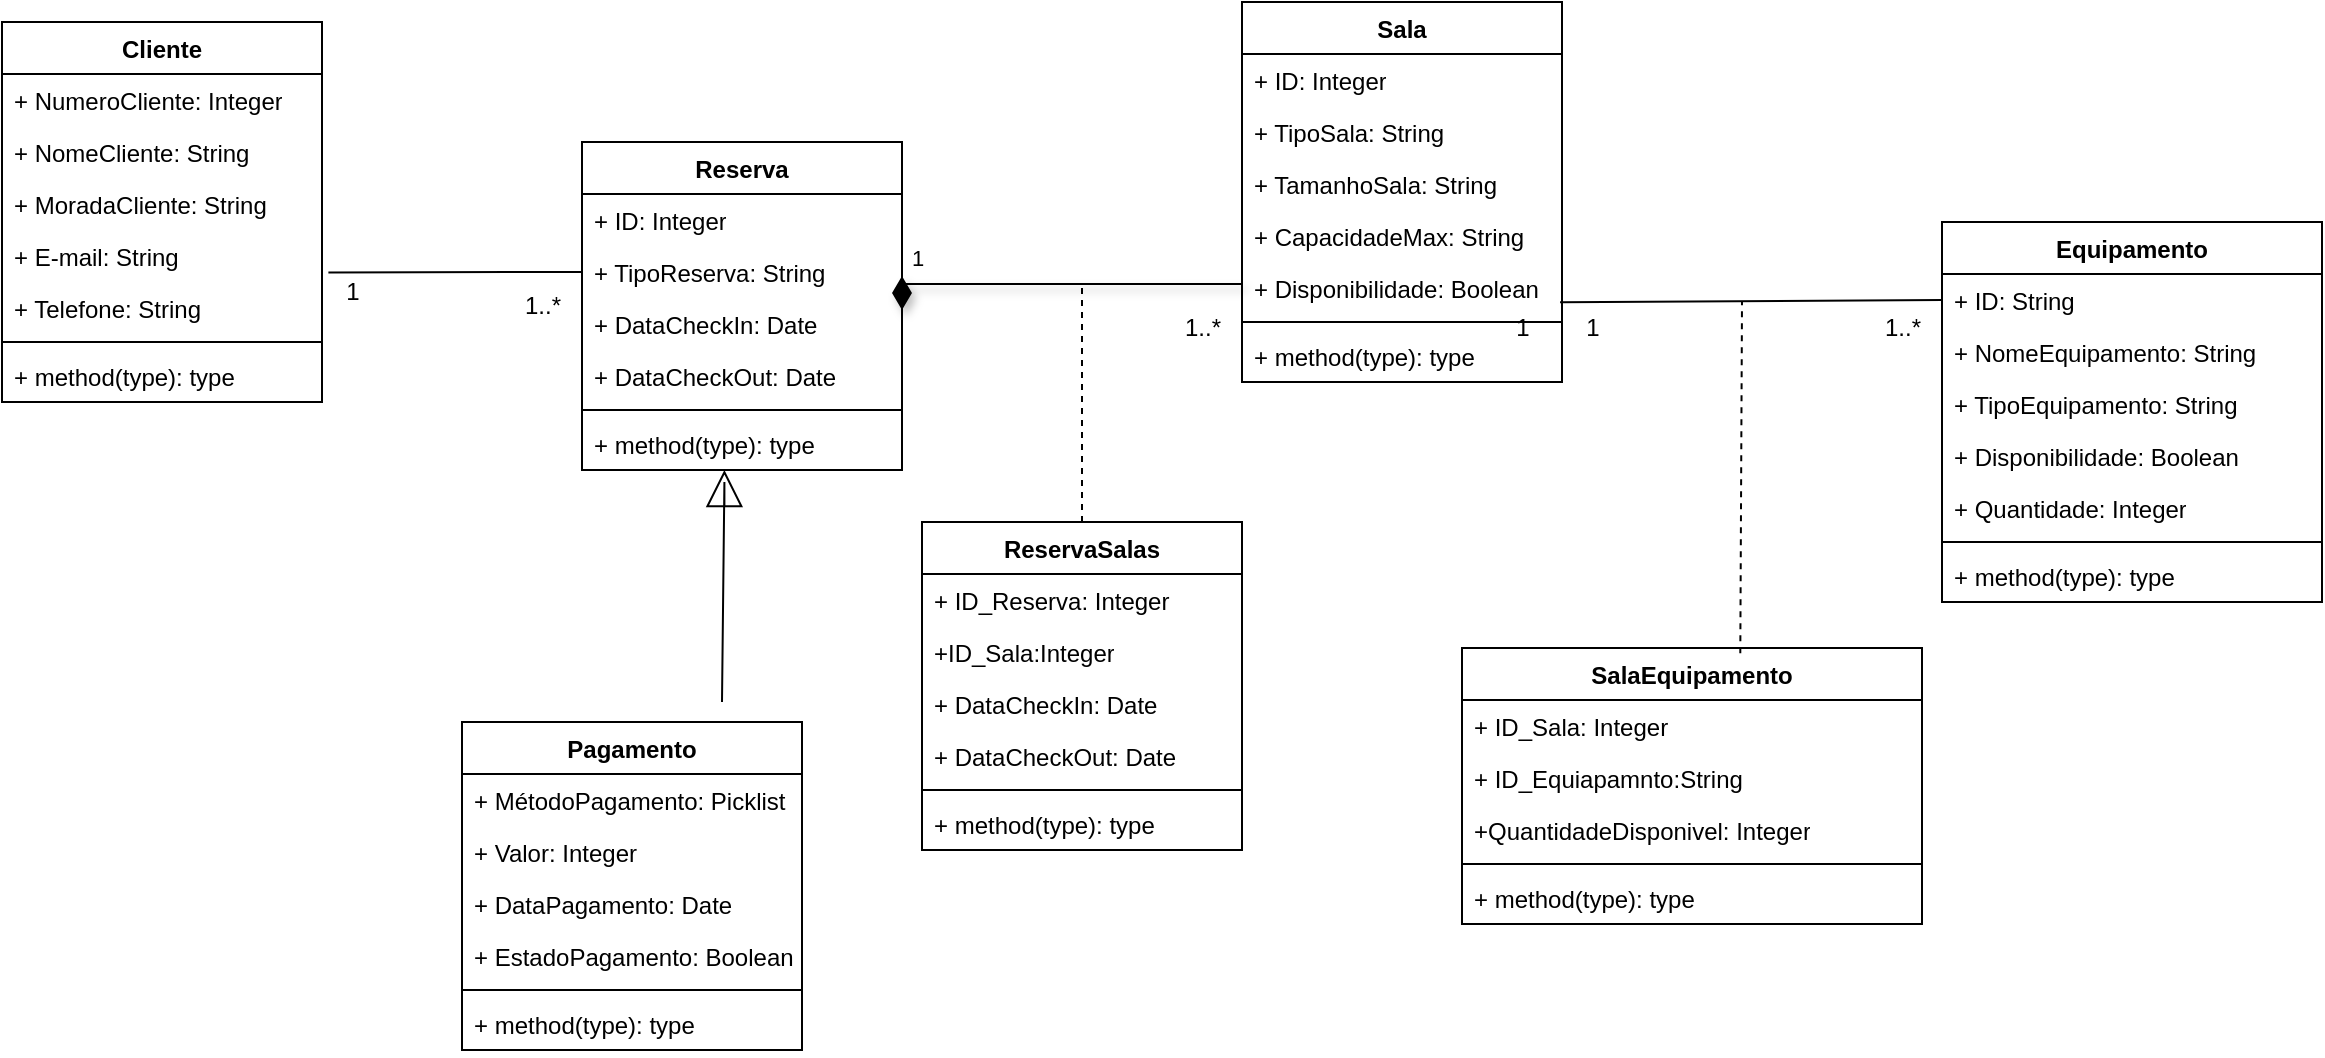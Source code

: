 <mxfile version="24.8.3">
  <diagram name="Page-1" id="13e1069c-82ec-6db2-03f1-153e76fe0fe0">
    <mxGraphModel dx="1290" dy="522" grid="1" gridSize="10" guides="1" tooltips="1" connect="1" arrows="1" fold="1" page="1" pageScale="1" pageWidth="1100" pageHeight="850" background="none" math="0" shadow="0">
      <root>
        <mxCell id="0" />
        <mxCell id="1" parent="0" />
        <mxCell id="A74yTJGoWuA0z_XsC60u-4" value="Cliente" style="swimlane;fontStyle=1;align=center;verticalAlign=top;childLayout=stackLayout;horizontal=1;startSize=26;horizontalStack=0;resizeParent=1;resizeParentMax=0;resizeLast=0;collapsible=1;marginBottom=0;whiteSpace=wrap;html=1;" parent="1" vertex="1">
          <mxGeometry y="60" width="160" height="190" as="geometry">
            <mxRectangle x="140" y="60" width="80" height="30" as="alternateBounds" />
          </mxGeometry>
        </mxCell>
        <mxCell id="A74yTJGoWuA0z_XsC60u-5" value="+ NumeroCliente: Integer" style="text;strokeColor=none;fillColor=none;align=left;verticalAlign=top;spacingLeft=4;spacingRight=4;overflow=hidden;rotatable=0;points=[[0,0.5],[1,0.5]];portConstraint=eastwest;whiteSpace=wrap;html=1;" parent="A74yTJGoWuA0z_XsC60u-4" vertex="1">
          <mxGeometry y="26" width="160" height="26" as="geometry" />
        </mxCell>
        <mxCell id="A74yTJGoWuA0z_XsC60u-13" value="+ NomeCliente: String" style="text;strokeColor=none;fillColor=none;align=left;verticalAlign=top;spacingLeft=4;spacingRight=4;overflow=hidden;rotatable=0;points=[[0,0.5],[1,0.5]];portConstraint=eastwest;whiteSpace=wrap;html=1;" parent="A74yTJGoWuA0z_XsC60u-4" vertex="1">
          <mxGeometry y="52" width="160" height="26" as="geometry" />
        </mxCell>
        <mxCell id="A74yTJGoWuA0z_XsC60u-14" value="+ MoradaCliente: String" style="text;strokeColor=none;fillColor=none;align=left;verticalAlign=top;spacingLeft=4;spacingRight=4;overflow=hidden;rotatable=0;points=[[0,0.5],[1,0.5]];portConstraint=eastwest;whiteSpace=wrap;html=1;" parent="A74yTJGoWuA0z_XsC60u-4" vertex="1">
          <mxGeometry y="78" width="160" height="26" as="geometry" />
        </mxCell>
        <mxCell id="A74yTJGoWuA0z_XsC60u-16" value="+ E-mail: String" style="text;strokeColor=none;fillColor=none;align=left;verticalAlign=top;spacingLeft=4;spacingRight=4;overflow=hidden;rotatable=0;points=[[0,0.5],[1,0.5]];portConstraint=eastwest;whiteSpace=wrap;html=1;" parent="A74yTJGoWuA0z_XsC60u-4" vertex="1">
          <mxGeometry y="104" width="160" height="26" as="geometry" />
        </mxCell>
        <mxCell id="A74yTJGoWuA0z_XsC60u-40" value="+ Telefone: String" style="text;strokeColor=none;fillColor=none;align=left;verticalAlign=top;spacingLeft=4;spacingRight=4;overflow=hidden;rotatable=0;points=[[0,0.5],[1,0.5]];portConstraint=eastwest;whiteSpace=wrap;html=1;" parent="A74yTJGoWuA0z_XsC60u-4" vertex="1">
          <mxGeometry y="130" width="160" height="26" as="geometry" />
        </mxCell>
        <mxCell id="A74yTJGoWuA0z_XsC60u-6" value="" style="line;strokeWidth=1;fillColor=none;align=left;verticalAlign=middle;spacingTop=-1;spacingLeft=3;spacingRight=3;rotatable=0;labelPosition=right;points=[];portConstraint=eastwest;strokeColor=inherit;" parent="A74yTJGoWuA0z_XsC60u-4" vertex="1">
          <mxGeometry y="156" width="160" height="8" as="geometry" />
        </mxCell>
        <mxCell id="A74yTJGoWuA0z_XsC60u-7" value="+ method(type): type" style="text;strokeColor=none;fillColor=none;align=left;verticalAlign=top;spacingLeft=4;spacingRight=4;overflow=hidden;rotatable=0;points=[[0,0.5],[1,0.5]];portConstraint=eastwest;whiteSpace=wrap;html=1;" parent="A74yTJGoWuA0z_XsC60u-4" vertex="1">
          <mxGeometry y="164" width="160" height="26" as="geometry" />
        </mxCell>
        <mxCell id="A74yTJGoWuA0z_XsC60u-8" value="Sala" style="swimlane;fontStyle=1;align=center;verticalAlign=top;childLayout=stackLayout;horizontal=1;startSize=26;horizontalStack=0;resizeParent=1;resizeParentMax=0;resizeLast=0;collapsible=1;marginBottom=0;whiteSpace=wrap;html=1;" parent="1" vertex="1">
          <mxGeometry x="620" y="50" width="160" height="190" as="geometry" />
        </mxCell>
        <mxCell id="A74yTJGoWuA0z_XsC60u-26" value="+ ID: Integer" style="text;strokeColor=none;fillColor=none;align=left;verticalAlign=top;spacingLeft=4;spacingRight=4;overflow=hidden;rotatable=0;points=[[0,0.5],[1,0.5]];portConstraint=eastwest;whiteSpace=wrap;html=1;" parent="A74yTJGoWuA0z_XsC60u-8" vertex="1">
          <mxGeometry y="26" width="160" height="26" as="geometry" />
        </mxCell>
        <mxCell id="A74yTJGoWuA0z_XsC60u-29" value="+ TipoSala: String" style="text;strokeColor=none;fillColor=none;align=left;verticalAlign=top;spacingLeft=4;spacingRight=4;overflow=hidden;rotatable=0;points=[[0,0.5],[1,0.5]];portConstraint=eastwest;whiteSpace=wrap;html=1;" parent="A74yTJGoWuA0z_XsC60u-8" vertex="1">
          <mxGeometry y="52" width="160" height="26" as="geometry" />
        </mxCell>
        <mxCell id="A74yTJGoWuA0z_XsC60u-28" value="+ TamanhoSala: String" style="text;strokeColor=none;fillColor=none;align=left;verticalAlign=top;spacingLeft=4;spacingRight=4;overflow=hidden;rotatable=0;points=[[0,0.5],[1,0.5]];portConstraint=eastwest;whiteSpace=wrap;html=1;" parent="A74yTJGoWuA0z_XsC60u-8" vertex="1">
          <mxGeometry y="78" width="160" height="26" as="geometry" />
        </mxCell>
        <mxCell id="A74yTJGoWuA0z_XsC60u-27" value="+ CapacidadeMax: String" style="text;strokeColor=none;fillColor=none;align=left;verticalAlign=top;spacingLeft=4;spacingRight=4;overflow=hidden;rotatable=0;points=[[0,0.5],[1,0.5]];portConstraint=eastwest;whiteSpace=wrap;html=1;" parent="A74yTJGoWuA0z_XsC60u-8" vertex="1">
          <mxGeometry y="104" width="160" height="26" as="geometry" />
        </mxCell>
        <mxCell id="A74yTJGoWuA0z_XsC60u-30" value="+ Disponibilidade: Boolean" style="text;strokeColor=none;fillColor=none;align=left;verticalAlign=top;spacingLeft=4;spacingRight=4;overflow=hidden;rotatable=0;points=[[0,0.5],[1,0.5]];portConstraint=eastwest;whiteSpace=wrap;html=1;" parent="A74yTJGoWuA0z_XsC60u-8" vertex="1">
          <mxGeometry y="130" width="160" height="26" as="geometry" />
        </mxCell>
        <mxCell id="A74yTJGoWuA0z_XsC60u-10" value="" style="line;strokeWidth=1;fillColor=none;align=left;verticalAlign=middle;spacingTop=-1;spacingLeft=3;spacingRight=3;rotatable=0;labelPosition=right;points=[];portConstraint=eastwest;strokeColor=inherit;" parent="A74yTJGoWuA0z_XsC60u-8" vertex="1">
          <mxGeometry y="156" width="160" height="8" as="geometry" />
        </mxCell>
        <mxCell id="A74yTJGoWuA0z_XsC60u-11" value="+ method(type): type" style="text;strokeColor=none;fillColor=none;align=left;verticalAlign=top;spacingLeft=4;spacingRight=4;overflow=hidden;rotatable=0;points=[[0,0.5],[1,0.5]];portConstraint=eastwest;whiteSpace=wrap;html=1;" parent="A74yTJGoWuA0z_XsC60u-8" vertex="1">
          <mxGeometry y="164" width="160" height="26" as="geometry" />
        </mxCell>
        <mxCell id="A74yTJGoWuA0z_XsC60u-17" value="Reserva" style="swimlane;fontStyle=1;align=center;verticalAlign=top;childLayout=stackLayout;horizontal=1;startSize=26;horizontalStack=0;resizeParent=1;resizeParentMax=0;resizeLast=0;collapsible=1;marginBottom=0;whiteSpace=wrap;html=1;" parent="1" vertex="1">
          <mxGeometry x="290" y="120" width="160" height="164" as="geometry" />
        </mxCell>
        <mxCell id="A74yTJGoWuA0z_XsC60u-18" value="+ ID: Integer" style="text;strokeColor=none;fillColor=none;align=left;verticalAlign=top;spacingLeft=4;spacingRight=4;overflow=hidden;rotatable=0;points=[[0,0.5],[1,0.5]];portConstraint=eastwest;whiteSpace=wrap;html=1;" parent="A74yTJGoWuA0z_XsC60u-17" vertex="1">
          <mxGeometry y="26" width="160" height="26" as="geometry" />
        </mxCell>
        <mxCell id="A74yTJGoWuA0z_XsC60u-21" value="+ TipoReserva: String" style="text;strokeColor=none;fillColor=none;align=left;verticalAlign=top;spacingLeft=4;spacingRight=4;overflow=hidden;rotatable=0;points=[[0,0.5],[1,0.5]];portConstraint=eastwest;whiteSpace=wrap;html=1;" parent="A74yTJGoWuA0z_XsC60u-17" vertex="1">
          <mxGeometry y="52" width="160" height="26" as="geometry" />
        </mxCell>
        <mxCell id="A74yTJGoWuA0z_XsC60u-22" value="+ DataCheckIn: Date" style="text;strokeColor=none;fillColor=none;align=left;verticalAlign=top;spacingLeft=4;spacingRight=4;overflow=hidden;rotatable=0;points=[[0,0.5],[1,0.5]];portConstraint=eastwest;whiteSpace=wrap;html=1;" parent="A74yTJGoWuA0z_XsC60u-17" vertex="1">
          <mxGeometry y="78" width="160" height="26" as="geometry" />
        </mxCell>
        <mxCell id="A74yTJGoWuA0z_XsC60u-24" value="+ DataCheckOut: Date" style="text;strokeColor=none;fillColor=none;align=left;verticalAlign=top;spacingLeft=4;spacingRight=4;overflow=hidden;rotatable=0;points=[[0,0.5],[1,0.5]];portConstraint=eastwest;whiteSpace=wrap;html=1;" parent="A74yTJGoWuA0z_XsC60u-17" vertex="1">
          <mxGeometry y="104" width="160" height="26" as="geometry" />
        </mxCell>
        <mxCell id="A74yTJGoWuA0z_XsC60u-19" value="" style="line;strokeWidth=1;fillColor=none;align=left;verticalAlign=middle;spacingTop=-1;spacingLeft=3;spacingRight=3;rotatable=0;labelPosition=right;points=[];portConstraint=eastwest;strokeColor=inherit;" parent="A74yTJGoWuA0z_XsC60u-17" vertex="1">
          <mxGeometry y="130" width="160" height="8" as="geometry" />
        </mxCell>
        <mxCell id="A74yTJGoWuA0z_XsC60u-20" value="+ method(type): type" style="text;strokeColor=none;fillColor=none;align=left;verticalAlign=top;spacingLeft=4;spacingRight=4;overflow=hidden;rotatable=0;points=[[0,0.5],[1,0.5]];portConstraint=eastwest;whiteSpace=wrap;html=1;" parent="A74yTJGoWuA0z_XsC60u-17" vertex="1">
          <mxGeometry y="138" width="160" height="26" as="geometry" />
        </mxCell>
        <mxCell id="A74yTJGoWuA0z_XsC60u-31" value="Equipamento" style="swimlane;fontStyle=1;align=center;verticalAlign=top;childLayout=stackLayout;horizontal=1;startSize=26;horizontalStack=0;resizeParent=1;resizeParentMax=0;resizeLast=0;collapsible=1;marginBottom=0;whiteSpace=wrap;html=1;" parent="1" vertex="1">
          <mxGeometry x="970" y="160" width="190" height="190" as="geometry" />
        </mxCell>
        <mxCell id="A74yTJGoWuA0z_XsC60u-35" value="+ ID: String" style="text;strokeColor=none;fillColor=none;align=left;verticalAlign=top;spacingLeft=4;spacingRight=4;overflow=hidden;rotatable=0;points=[[0,0.5],[1,0.5]];portConstraint=eastwest;whiteSpace=wrap;html=1;" parent="A74yTJGoWuA0z_XsC60u-31" vertex="1">
          <mxGeometry y="26" width="190" height="26" as="geometry" />
        </mxCell>
        <mxCell id="A74yTJGoWuA0z_XsC60u-38" value="+ NomeEquipamento: String" style="text;strokeColor=none;fillColor=none;align=left;verticalAlign=top;spacingLeft=4;spacingRight=4;overflow=hidden;rotatable=0;points=[[0,0.5],[1,0.5]];portConstraint=eastwest;whiteSpace=wrap;html=1;" parent="A74yTJGoWuA0z_XsC60u-31" vertex="1">
          <mxGeometry y="52" width="190" height="26" as="geometry" />
        </mxCell>
        <mxCell id="A74yTJGoWuA0z_XsC60u-36" value="+ TipoEquipamento: String" style="text;strokeColor=none;fillColor=none;align=left;verticalAlign=top;spacingLeft=4;spacingRight=4;overflow=hidden;rotatable=0;points=[[0,0.5],[1,0.5]];portConstraint=eastwest;whiteSpace=wrap;html=1;" parent="A74yTJGoWuA0z_XsC60u-31" vertex="1">
          <mxGeometry y="78" width="190" height="26" as="geometry" />
        </mxCell>
        <mxCell id="A74yTJGoWuA0z_XsC60u-37" value="+ Disponibilidade: Boolean" style="text;strokeColor=none;fillColor=none;align=left;verticalAlign=top;spacingLeft=4;spacingRight=4;overflow=hidden;rotatable=0;points=[[0,0.5],[1,0.5]];portConstraint=eastwest;whiteSpace=wrap;html=1;" parent="A74yTJGoWuA0z_XsC60u-31" vertex="1">
          <mxGeometry y="104" width="190" height="26" as="geometry" />
        </mxCell>
        <mxCell id="A74yTJGoWuA0z_XsC60u-39" value="+ Quantidade: Integer" style="text;strokeColor=none;fillColor=none;align=left;verticalAlign=top;spacingLeft=4;spacingRight=4;overflow=hidden;rotatable=0;points=[[0,0.5],[1,0.5]];portConstraint=eastwest;whiteSpace=wrap;html=1;" parent="A74yTJGoWuA0z_XsC60u-31" vertex="1">
          <mxGeometry y="130" width="190" height="26" as="geometry" />
        </mxCell>
        <mxCell id="A74yTJGoWuA0z_XsC60u-33" value="" style="line;strokeWidth=1;fillColor=none;align=left;verticalAlign=middle;spacingTop=-1;spacingLeft=3;spacingRight=3;rotatable=0;labelPosition=right;points=[];portConstraint=eastwest;strokeColor=inherit;" parent="A74yTJGoWuA0z_XsC60u-31" vertex="1">
          <mxGeometry y="156" width="190" height="8" as="geometry" />
        </mxCell>
        <mxCell id="A74yTJGoWuA0z_XsC60u-34" value="+ method(type): type" style="text;strokeColor=none;fillColor=none;align=left;verticalAlign=top;spacingLeft=4;spacingRight=4;overflow=hidden;rotatable=0;points=[[0,0.5],[1,0.5]];portConstraint=eastwest;whiteSpace=wrap;html=1;" parent="A74yTJGoWuA0z_XsC60u-31" vertex="1">
          <mxGeometry y="164" width="190" height="26" as="geometry" />
        </mxCell>
        <mxCell id="A74yTJGoWuA0z_XsC60u-41" value="Pagamento" style="swimlane;fontStyle=1;align=center;verticalAlign=top;childLayout=stackLayout;horizontal=1;startSize=26;horizontalStack=0;resizeParent=1;resizeParentMax=0;resizeLast=0;collapsible=1;marginBottom=0;whiteSpace=wrap;html=1;" parent="1" vertex="1">
          <mxGeometry x="230" y="410" width="170" height="164" as="geometry" />
        </mxCell>
        <mxCell id="A74yTJGoWuA0z_XsC60u-42" value="+ MétodoPagamento: Picklist" style="text;strokeColor=none;fillColor=none;align=left;verticalAlign=top;spacingLeft=4;spacingRight=4;overflow=hidden;rotatable=0;points=[[0,0.5],[1,0.5]];portConstraint=eastwest;whiteSpace=wrap;html=1;" parent="A74yTJGoWuA0z_XsC60u-41" vertex="1">
          <mxGeometry y="26" width="170" height="26" as="geometry" />
        </mxCell>
        <mxCell id="A74yTJGoWuA0z_XsC60u-45" value="+ Valor: Integer" style="text;strokeColor=none;fillColor=none;align=left;verticalAlign=top;spacingLeft=4;spacingRight=4;overflow=hidden;rotatable=0;points=[[0,0.5],[1,0.5]];portConstraint=eastwest;whiteSpace=wrap;html=1;" parent="A74yTJGoWuA0z_XsC60u-41" vertex="1">
          <mxGeometry y="52" width="170" height="26" as="geometry" />
        </mxCell>
        <mxCell id="A74yTJGoWuA0z_XsC60u-46" value="+ DataPagamento: Date" style="text;strokeColor=none;fillColor=none;align=left;verticalAlign=top;spacingLeft=4;spacingRight=4;overflow=hidden;rotatable=0;points=[[0,0.5],[1,0.5]];portConstraint=eastwest;whiteSpace=wrap;html=1;" parent="A74yTJGoWuA0z_XsC60u-41" vertex="1">
          <mxGeometry y="78" width="170" height="26" as="geometry" />
        </mxCell>
        <mxCell id="A74yTJGoWuA0z_XsC60u-47" value="+ EstadoPagamento: Boolean" style="text;strokeColor=none;fillColor=none;align=left;verticalAlign=top;spacingLeft=4;spacingRight=4;overflow=hidden;rotatable=0;points=[[0,0.5],[1,0.5]];portConstraint=eastwest;whiteSpace=wrap;html=1;" parent="A74yTJGoWuA0z_XsC60u-41" vertex="1">
          <mxGeometry y="104" width="170" height="26" as="geometry" />
        </mxCell>
        <mxCell id="A74yTJGoWuA0z_XsC60u-43" value="" style="line;strokeWidth=1;fillColor=none;align=left;verticalAlign=middle;spacingTop=-1;spacingLeft=3;spacingRight=3;rotatable=0;labelPosition=right;points=[];portConstraint=eastwest;strokeColor=inherit;" parent="A74yTJGoWuA0z_XsC60u-41" vertex="1">
          <mxGeometry y="130" width="170" height="8" as="geometry" />
        </mxCell>
        <mxCell id="A74yTJGoWuA0z_XsC60u-44" value="+ method(type): type" style="text;strokeColor=none;fillColor=none;align=left;verticalAlign=top;spacingLeft=4;spacingRight=4;overflow=hidden;rotatable=0;points=[[0,0.5],[1,0.5]];portConstraint=eastwest;whiteSpace=wrap;html=1;" parent="A74yTJGoWuA0z_XsC60u-41" vertex="1">
          <mxGeometry y="138" width="170" height="26" as="geometry" />
        </mxCell>
        <mxCell id="A74yTJGoWuA0z_XsC60u-48" value="&lt;div&gt;&lt;br&gt;&lt;/div&gt;" style="endArrow=block;endSize=16;endFill=0;html=1;rounded=0;" parent="1" edge="1">
          <mxGeometry width="160" relative="1" as="geometry">
            <mxPoint x="360" y="400" as="sourcePoint" />
            <mxPoint x="361.2" y="284" as="targetPoint" />
            <Array as="points">
              <mxPoint x="361.2" y="290" />
            </Array>
          </mxGeometry>
        </mxCell>
        <mxCell id="cMrcepq2u6Pw_VQS4asR-2" value="" style="endArrow=none;html=1;rounded=0;exitX=1.02;exitY=0.815;exitDx=0;exitDy=0;exitPerimeter=0;entryX=0;entryY=0.5;entryDx=0;entryDy=0;" parent="1" source="A74yTJGoWuA0z_XsC60u-16" target="A74yTJGoWuA0z_XsC60u-21" edge="1">
          <mxGeometry width="50" height="50" relative="1" as="geometry">
            <mxPoint x="230" y="77" as="sourcePoint" />
            <mxPoint x="270" y="170" as="targetPoint" />
          </mxGeometry>
        </mxCell>
        <mxCell id="cMrcepq2u6Pw_VQS4asR-4" value="1" style="text;html=1;align=center;verticalAlign=middle;resizable=0;points=[];autosize=1;strokeColor=none;fillColor=none;" parent="1" vertex="1">
          <mxGeometry x="160" y="180" width="30" height="30" as="geometry" />
        </mxCell>
        <mxCell id="cMrcepq2u6Pw_VQS4asR-5" value="1..*" style="text;html=1;align=center;verticalAlign=middle;resizable=0;points=[];autosize=1;strokeColor=none;fillColor=none;" parent="1" vertex="1">
          <mxGeometry x="250" y="187" width="40" height="30" as="geometry" />
        </mxCell>
        <mxCell id="cMrcepq2u6Pw_VQS4asR-8" value="1" style="endArrow=none;html=1;endSize=12;startArrow=diamondThin;startSize=14;startFill=1;edgeStyle=orthogonalEdgeStyle;align=left;verticalAlign=bottom;rounded=0;shadow=1;endFill=0;entryX=0;entryY=0.5;entryDx=0;entryDy=0;" parent="1" edge="1">
          <mxGeometry x="-1" y="3" relative="1" as="geometry">
            <mxPoint x="450" y="187" as="sourcePoint" />
            <mxPoint x="620" y="190" as="targetPoint" />
            <Array as="points">
              <mxPoint x="620" y="191" />
            </Array>
          </mxGeometry>
        </mxCell>
        <mxCell id="cMrcepq2u6Pw_VQS4asR-10" value="1..*" style="text;html=1;align=center;verticalAlign=middle;resizable=0;points=[];autosize=1;strokeColor=none;fillColor=none;" parent="1" vertex="1">
          <mxGeometry x="580" y="198" width="40" height="30" as="geometry" />
        </mxCell>
        <mxCell id="cMrcepq2u6Pw_VQS4asR-12" value="" style="endArrow=none;html=1;rounded=0;entryX=0;entryY=0.5;entryDx=0;entryDy=0;exitX=0.994;exitY=0.776;exitDx=0;exitDy=0;exitPerimeter=0;" parent="1" source="A74yTJGoWuA0z_XsC60u-30" target="A74yTJGoWuA0z_XsC60u-35" edge="1">
          <mxGeometry width="50" height="50" relative="1" as="geometry">
            <mxPoint x="753" y="217" as="sourcePoint" />
            <mxPoint x="850" y="217" as="targetPoint" />
          </mxGeometry>
        </mxCell>
        <mxCell id="cMrcepq2u6Pw_VQS4asR-13" value="1" style="text;html=1;align=center;verticalAlign=middle;resizable=0;points=[];autosize=1;strokeColor=none;fillColor=none;" parent="1" vertex="1">
          <mxGeometry x="745" y="198" width="30" height="30" as="geometry" />
        </mxCell>
        <mxCell id="cMrcepq2u6Pw_VQS4asR-14" value="1..*" style="text;html=1;align=center;verticalAlign=middle;resizable=0;points=[];autosize=1;strokeColor=none;fillColor=none;" parent="1" vertex="1">
          <mxGeometry x="930" y="198" width="40" height="30" as="geometry" />
        </mxCell>
        <mxCell id="KTkReHPjHm5kBwrIzbUQ-1" value="SalaEquipamento" style="swimlane;fontStyle=1;align=center;verticalAlign=top;childLayout=stackLayout;horizontal=1;startSize=26;horizontalStack=0;resizeParent=1;resizeParentMax=0;resizeLast=0;collapsible=1;marginBottom=0;whiteSpace=wrap;html=1;" parent="1" vertex="1">
          <mxGeometry x="730" y="373" width="230" height="138" as="geometry" />
        </mxCell>
        <mxCell id="KTkReHPjHm5kBwrIzbUQ-2" value="+ ID_Sala: Integer" style="text;strokeColor=none;fillColor=none;align=left;verticalAlign=top;spacingLeft=4;spacingRight=4;overflow=hidden;rotatable=0;points=[[0,0.5],[1,0.5]];portConstraint=eastwest;whiteSpace=wrap;html=1;" parent="KTkReHPjHm5kBwrIzbUQ-1" vertex="1">
          <mxGeometry y="26" width="230" height="26" as="geometry" />
        </mxCell>
        <mxCell id="KTkReHPjHm5kBwrIzbUQ-3" value="+ ID_Equiapamnto:String" style="text;strokeColor=none;fillColor=none;align=left;verticalAlign=top;spacingLeft=4;spacingRight=4;overflow=hidden;rotatable=0;points=[[0,0.5],[1,0.5]];portConstraint=eastwest;whiteSpace=wrap;html=1;" parent="KTkReHPjHm5kBwrIzbUQ-1" vertex="1">
          <mxGeometry y="52" width="230" height="26" as="geometry" />
        </mxCell>
        <mxCell id="KTkReHPjHm5kBwrIzbUQ-6" value="+QuantidadeDisponivel: Integer" style="text;strokeColor=none;fillColor=none;align=left;verticalAlign=top;spacingLeft=4;spacingRight=4;overflow=hidden;rotatable=0;points=[[0,0.5],[1,0.5]];portConstraint=eastwest;whiteSpace=wrap;html=1;" parent="KTkReHPjHm5kBwrIzbUQ-1" vertex="1">
          <mxGeometry y="78" width="230" height="26" as="geometry" />
        </mxCell>
        <mxCell id="KTkReHPjHm5kBwrIzbUQ-7" value="" style="line;strokeWidth=1;fillColor=none;align=left;verticalAlign=middle;spacingTop=-1;spacingLeft=3;spacingRight=3;rotatable=0;labelPosition=right;points=[];portConstraint=eastwest;strokeColor=inherit;" parent="KTkReHPjHm5kBwrIzbUQ-1" vertex="1">
          <mxGeometry y="104" width="230" height="8" as="geometry" />
        </mxCell>
        <mxCell id="KTkReHPjHm5kBwrIzbUQ-8" value="+ method(type): type" style="text;strokeColor=none;fillColor=none;align=left;verticalAlign=top;spacingLeft=4;spacingRight=4;overflow=hidden;rotatable=0;points=[[0,0.5],[1,0.5]];portConstraint=eastwest;whiteSpace=wrap;html=1;" parent="KTkReHPjHm5kBwrIzbUQ-1" vertex="1">
          <mxGeometry y="112" width="230" height="26" as="geometry" />
        </mxCell>
        <mxCell id="KTkReHPjHm5kBwrIzbUQ-13" value="" style="endArrow=none;dashed=1;html=1;rounded=0;exitX=0.605;exitY=0.019;exitDx=0;exitDy=0;exitPerimeter=0;" parent="1" source="KTkReHPjHm5kBwrIzbUQ-1" edge="1">
          <mxGeometry width="50" height="50" relative="1" as="geometry">
            <mxPoint x="880" y="370" as="sourcePoint" />
            <mxPoint x="870" y="200" as="targetPoint" />
          </mxGeometry>
        </mxCell>
        <mxCell id="KTkReHPjHm5kBwrIzbUQ-14" value="1" style="text;html=1;align=center;verticalAlign=middle;resizable=0;points=[];autosize=1;strokeColor=none;fillColor=none;" parent="1" vertex="1">
          <mxGeometry x="780" y="198" width="30" height="30" as="geometry" />
        </mxCell>
        <mxCell id="iN09nN0KncD1zCJLh2C_-1" value="ReservaSalas" style="swimlane;fontStyle=1;align=center;verticalAlign=top;childLayout=stackLayout;horizontal=1;startSize=26;horizontalStack=0;resizeParent=1;resizeParentMax=0;resizeLast=0;collapsible=1;marginBottom=0;whiteSpace=wrap;html=1;" vertex="1" parent="1">
          <mxGeometry x="460" y="310" width="160" height="164" as="geometry" />
        </mxCell>
        <mxCell id="iN09nN0KncD1zCJLh2C_-2" value="+ ID_Reserva: Integer" style="text;strokeColor=none;fillColor=none;align=left;verticalAlign=top;spacingLeft=4;spacingRight=4;overflow=hidden;rotatable=0;points=[[0,0.5],[1,0.5]];portConstraint=eastwest;whiteSpace=wrap;html=1;" vertex="1" parent="iN09nN0KncD1zCJLh2C_-1">
          <mxGeometry y="26" width="160" height="26" as="geometry" />
        </mxCell>
        <mxCell id="iN09nN0KncD1zCJLh2C_-3" value="+ID_Sala:Integer" style="text;strokeColor=none;fillColor=none;align=left;verticalAlign=top;spacingLeft=4;spacingRight=4;overflow=hidden;rotatable=0;points=[[0,0.5],[1,0.5]];portConstraint=eastwest;whiteSpace=wrap;html=1;" vertex="1" parent="iN09nN0KncD1zCJLh2C_-1">
          <mxGeometry y="52" width="160" height="26" as="geometry" />
        </mxCell>
        <mxCell id="iN09nN0KncD1zCJLh2C_-4" value="+ DataCheckIn: Date" style="text;strokeColor=none;fillColor=none;align=left;verticalAlign=top;spacingLeft=4;spacingRight=4;overflow=hidden;rotatable=0;points=[[0,0.5],[1,0.5]];portConstraint=eastwest;whiteSpace=wrap;html=1;" vertex="1" parent="iN09nN0KncD1zCJLh2C_-1">
          <mxGeometry y="78" width="160" height="26" as="geometry" />
        </mxCell>
        <mxCell id="iN09nN0KncD1zCJLh2C_-5" value="+ DataCheckOut: Date" style="text;strokeColor=none;fillColor=none;align=left;verticalAlign=top;spacingLeft=4;spacingRight=4;overflow=hidden;rotatable=0;points=[[0,0.5],[1,0.5]];portConstraint=eastwest;whiteSpace=wrap;html=1;" vertex="1" parent="iN09nN0KncD1zCJLh2C_-1">
          <mxGeometry y="104" width="160" height="26" as="geometry" />
        </mxCell>
        <mxCell id="iN09nN0KncD1zCJLh2C_-6" value="" style="line;strokeWidth=1;fillColor=none;align=left;verticalAlign=middle;spacingTop=-1;spacingLeft=3;spacingRight=3;rotatable=0;labelPosition=right;points=[];portConstraint=eastwest;strokeColor=inherit;" vertex="1" parent="iN09nN0KncD1zCJLh2C_-1">
          <mxGeometry y="130" width="160" height="8" as="geometry" />
        </mxCell>
        <mxCell id="iN09nN0KncD1zCJLh2C_-7" value="+ method(type): type" style="text;strokeColor=none;fillColor=none;align=left;verticalAlign=top;spacingLeft=4;spacingRight=4;overflow=hidden;rotatable=0;points=[[0,0.5],[1,0.5]];portConstraint=eastwest;whiteSpace=wrap;html=1;" vertex="1" parent="iN09nN0KncD1zCJLh2C_-1">
          <mxGeometry y="138" width="160" height="26" as="geometry" />
        </mxCell>
        <mxCell id="iN09nN0KncD1zCJLh2C_-8" value="" style="endArrow=none;dashed=1;html=1;rounded=0;exitX=0.5;exitY=0;exitDx=0;exitDy=0;" edge="1" parent="1" source="iN09nN0KncD1zCJLh2C_-1">
          <mxGeometry width="50" height="50" relative="1" as="geometry">
            <mxPoint x="500" y="284" as="sourcePoint" />
            <mxPoint x="540" y="190" as="targetPoint" />
          </mxGeometry>
        </mxCell>
      </root>
    </mxGraphModel>
  </diagram>
</mxfile>
